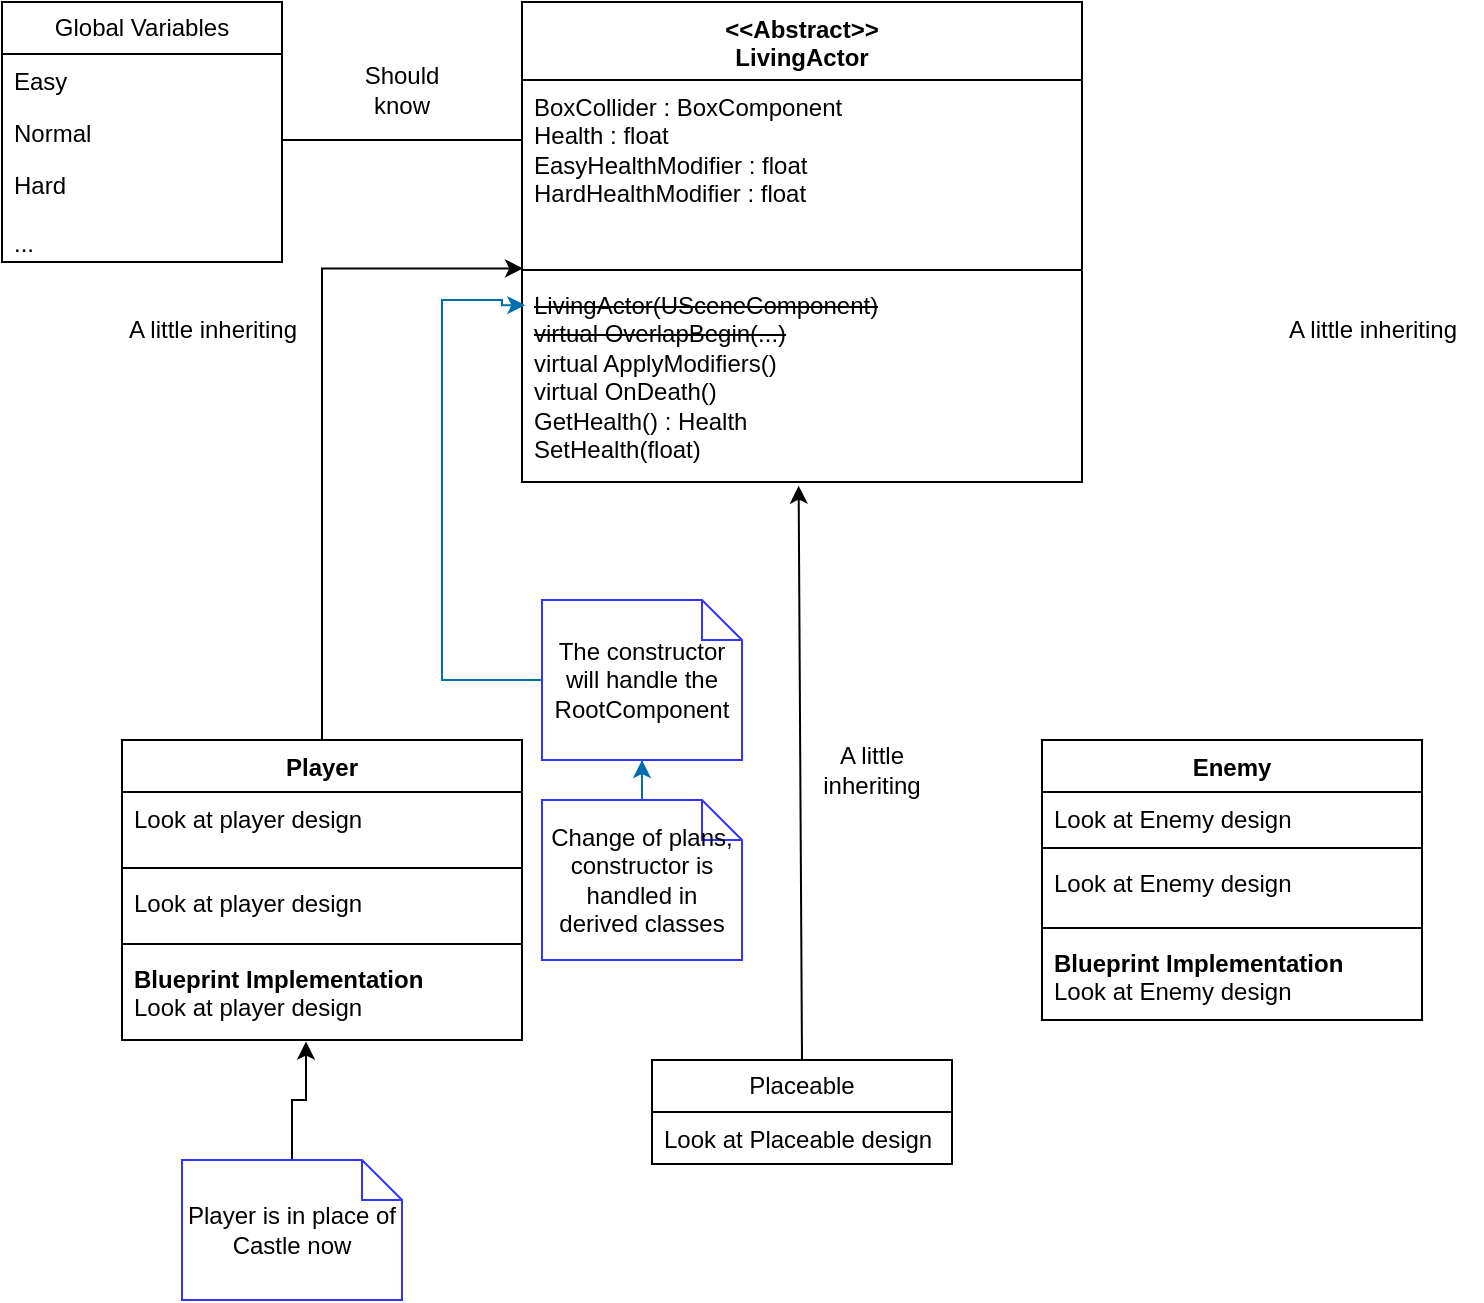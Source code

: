 <mxfile version="23.1.5" type="device">
  <diagram name="Page-1" id="EKH4ouBMmT7rw-T47lvT">
    <mxGraphModel dx="1185" dy="688" grid="1" gridSize="10" guides="1" tooltips="1" connect="1" arrows="1" fold="1" page="1" pageScale="1" pageWidth="850" pageHeight="1100" math="0" shadow="0">
      <root>
        <mxCell id="0" />
        <mxCell id="1" parent="0" />
        <mxCell id="DSmxuehfg6mSqZ2CfTV4-5" value="&amp;lt;&amp;lt;Abstract&amp;gt;&amp;gt;&lt;br&gt;LivingActor" style="swimlane;fontStyle=1;align=center;verticalAlign=top;childLayout=stackLayout;horizontal=1;startSize=39;horizontalStack=0;resizeParent=1;resizeParentMax=0;resizeLast=0;collapsible=1;marginBottom=0;whiteSpace=wrap;html=1;" parent="1" vertex="1">
          <mxGeometry x="280" y="21" width="280" height="240" as="geometry" />
        </mxCell>
        <mxCell id="DSmxuehfg6mSqZ2CfTV4-6" value="BoxCollider : BoxComponent&lt;br&gt;Health : float&lt;br&gt;EasyHealthModifier : float&lt;br&gt;HardHealthModifier : float" style="text;strokeColor=none;fillColor=none;align=left;verticalAlign=top;spacingLeft=4;spacingRight=4;overflow=hidden;rotatable=0;points=[[0,0.5],[1,0.5]];portConstraint=eastwest;whiteSpace=wrap;html=1;" parent="DSmxuehfg6mSqZ2CfTV4-5" vertex="1">
          <mxGeometry y="39" width="280" height="91" as="geometry" />
        </mxCell>
        <mxCell id="DSmxuehfg6mSqZ2CfTV4-7" value="" style="line;strokeWidth=1;fillColor=none;align=left;verticalAlign=middle;spacingTop=-1;spacingLeft=3;spacingRight=3;rotatable=0;labelPosition=right;points=[];portConstraint=eastwest;strokeColor=inherit;" parent="DSmxuehfg6mSqZ2CfTV4-5" vertex="1">
          <mxGeometry y="130" width="280" height="8" as="geometry" />
        </mxCell>
        <mxCell id="DSmxuehfg6mSqZ2CfTV4-8" value="&lt;strike&gt;LivingActor(USceneComponent)&lt;/strike&gt;&lt;br&gt;&lt;strike&gt;virtual OverlapBegin(...)&lt;/strike&gt;&lt;br&gt;virtual ApplyModifiers()&lt;br&gt;virtual OnDeath()&lt;br&gt;GetHealth() : Health&lt;br&gt;SetHealth(float)" style="text;strokeColor=none;fillColor=none;align=left;verticalAlign=top;spacingLeft=4;spacingRight=4;overflow=hidden;rotatable=0;points=[[0,0.5],[1,0.5]];portConstraint=eastwest;whiteSpace=wrap;html=1;" parent="DSmxuehfg6mSqZ2CfTV4-5" vertex="1">
          <mxGeometry y="138" width="280" height="102" as="geometry" />
        </mxCell>
        <mxCell id="DSmxuehfg6mSqZ2CfTV4-9" value="Player" style="swimlane;fontStyle=1;align=center;verticalAlign=top;childLayout=stackLayout;horizontal=1;startSize=26;horizontalStack=0;resizeParent=1;resizeParentMax=0;resizeLast=0;collapsible=1;marginBottom=0;whiteSpace=wrap;html=1;" parent="1" vertex="1">
          <mxGeometry x="80" y="390" width="200" height="150" as="geometry" />
        </mxCell>
        <mxCell id="DSmxuehfg6mSqZ2CfTV4-10" value="Look at player design" style="text;strokeColor=none;fillColor=none;align=left;verticalAlign=top;spacingLeft=4;spacingRight=4;overflow=hidden;rotatable=0;points=[[0,0.5],[1,0.5]];portConstraint=eastwest;whiteSpace=wrap;html=1;" parent="DSmxuehfg6mSqZ2CfTV4-9" vertex="1">
          <mxGeometry y="26" width="200" height="34" as="geometry" />
        </mxCell>
        <mxCell id="DSmxuehfg6mSqZ2CfTV4-11" value="" style="line;strokeWidth=1;fillColor=none;align=left;verticalAlign=middle;spacingTop=-1;spacingLeft=3;spacingRight=3;rotatable=0;labelPosition=right;points=[];portConstraint=eastwest;strokeColor=inherit;" parent="DSmxuehfg6mSqZ2CfTV4-9" vertex="1">
          <mxGeometry y="60" width="200" height="8" as="geometry" />
        </mxCell>
        <mxCell id="DSmxuehfg6mSqZ2CfTV4-12" value="Look at player design" style="text;strokeColor=none;fillColor=none;align=left;verticalAlign=top;spacingLeft=4;spacingRight=4;overflow=hidden;rotatable=0;points=[[0,0.5],[1,0.5]];portConstraint=eastwest;whiteSpace=wrap;html=1;" parent="DSmxuehfg6mSqZ2CfTV4-9" vertex="1">
          <mxGeometry y="68" width="200" height="30" as="geometry" />
        </mxCell>
        <mxCell id="DSmxuehfg6mSqZ2CfTV4-13" value="" style="line;strokeWidth=1;fillColor=none;align=left;verticalAlign=middle;spacingTop=-1;spacingLeft=3;spacingRight=3;rotatable=0;labelPosition=right;points=[];portConstraint=eastwest;strokeColor=inherit;" parent="DSmxuehfg6mSqZ2CfTV4-9" vertex="1">
          <mxGeometry y="98" width="200" height="8" as="geometry" />
        </mxCell>
        <mxCell id="DSmxuehfg6mSqZ2CfTV4-14" value="&lt;b&gt;Blueprint Implementation&lt;/b&gt;&lt;br&gt;Look at player design" style="text;strokeColor=none;fillColor=none;align=left;verticalAlign=top;spacingLeft=4;spacingRight=4;overflow=hidden;rotatable=0;points=[[0,0.5],[1,0.5]];portConstraint=eastwest;whiteSpace=wrap;html=1;" parent="DSmxuehfg6mSqZ2CfTV4-9" vertex="1">
          <mxGeometry y="106" width="200" height="44" as="geometry" />
        </mxCell>
        <mxCell id="DSmxuehfg6mSqZ2CfTV4-21" style="edgeStyle=orthogonalEdgeStyle;rounded=0;orthogonalLoop=1;jettySize=auto;html=1;entryX=0.002;entryY=0.399;entryDx=0;entryDy=0;entryPerimeter=0;" parent="1" source="DSmxuehfg6mSqZ2CfTV4-9" target="DSmxuehfg6mSqZ2CfTV4-7" edge="1">
          <mxGeometry relative="1" as="geometry" />
        </mxCell>
        <mxCell id="DSmxuehfg6mSqZ2CfTV4-28" style="edgeStyle=orthogonalEdgeStyle;rounded=0;orthogonalLoop=1;jettySize=auto;html=1;endArrow=block;endFill=1;strokeColor=#ffffff;" parent="1" target="DSmxuehfg6mSqZ2CfTV4-7" edge="1">
          <mxGeometry relative="1" as="geometry">
            <mxPoint x="650" y="390" as="sourcePoint" />
          </mxGeometry>
        </mxCell>
        <mxCell id="DSmxuehfg6mSqZ2CfTV4-30" value="A little inheriting" style="text;html=1;align=center;verticalAlign=middle;resizable=0;points=[];autosize=1;strokeColor=none;fillColor=none;" parent="1" vertex="1">
          <mxGeometry x="70" y="170" width="110" height="30" as="geometry" />
        </mxCell>
        <mxCell id="DSmxuehfg6mSqZ2CfTV4-31" value="A little inheriting" style="text;html=1;align=center;verticalAlign=middle;resizable=0;points=[];autosize=1;strokeColor=none;fillColor=none;" parent="1" vertex="1">
          <mxGeometry x="650" y="170" width="110" height="30" as="geometry" />
        </mxCell>
        <mxCell id="DSmxuehfg6mSqZ2CfTV4-32" value="" style="endArrow=none;html=1;rounded=0;" parent="1" edge="1">
          <mxGeometry width="50" height="50" relative="1" as="geometry">
            <mxPoint x="160" y="90" as="sourcePoint" />
            <mxPoint x="280" y="90" as="targetPoint" />
          </mxGeometry>
        </mxCell>
        <mxCell id="3FUEns-dPBj-UqEda8dc-1" value="Global Variables" style="swimlane;fontStyle=0;childLayout=stackLayout;horizontal=1;startSize=26;fillColor=none;horizontalStack=0;resizeParent=1;resizeParentMax=0;resizeLast=0;collapsible=1;marginBottom=0;whiteSpace=wrap;html=1;" parent="1" vertex="1">
          <mxGeometry x="20" y="21" width="140" height="130" as="geometry" />
        </mxCell>
        <mxCell id="3FUEns-dPBj-UqEda8dc-2" value="Easy&lt;br&gt;" style="text;strokeColor=none;fillColor=none;align=left;verticalAlign=top;spacingLeft=4;spacingRight=4;overflow=hidden;rotatable=0;points=[[0,0.5],[1,0.5]];portConstraint=eastwest;whiteSpace=wrap;html=1;" parent="3FUEns-dPBj-UqEda8dc-1" vertex="1">
          <mxGeometry y="26" width="140" height="26" as="geometry" />
        </mxCell>
        <mxCell id="3FUEns-dPBj-UqEda8dc-3" value="Normal&lt;span style=&quot;white-space: pre;&quot;&gt;&#x9;&lt;/span&gt;" style="text;strokeColor=none;fillColor=none;align=left;verticalAlign=top;spacingLeft=4;spacingRight=4;overflow=hidden;rotatable=0;points=[[0,0.5],[1,0.5]];portConstraint=eastwest;whiteSpace=wrap;html=1;" parent="3FUEns-dPBj-UqEda8dc-1" vertex="1">
          <mxGeometry y="52" width="140" height="26" as="geometry" />
        </mxCell>
        <mxCell id="3FUEns-dPBj-UqEda8dc-4" value="Hard&lt;br&gt;&lt;br&gt;..." style="text;strokeColor=none;fillColor=none;align=left;verticalAlign=top;spacingLeft=4;spacingRight=4;overflow=hidden;rotatable=0;points=[[0,0.5],[1,0.5]];portConstraint=eastwest;whiteSpace=wrap;html=1;" parent="3FUEns-dPBj-UqEda8dc-1" vertex="1">
          <mxGeometry y="78" width="140" height="52" as="geometry" />
        </mxCell>
        <mxCell id="3FUEns-dPBj-UqEda8dc-5" value="Should know" style="text;html=1;strokeColor=none;fillColor=none;align=center;verticalAlign=middle;whiteSpace=wrap;rounded=0;" parent="1" vertex="1">
          <mxGeometry x="190" y="50" width="60" height="30" as="geometry" />
        </mxCell>
        <mxCell id="0NiOdx1bSxAbVccs_nox-2" style="edgeStyle=orthogonalEdgeStyle;rounded=0;orthogonalLoop=1;jettySize=auto;html=1;entryX=0.006;entryY=0.133;entryDx=0;entryDy=0;entryPerimeter=0;exitX=0;exitY=0.5;exitDx=0;exitDy=0;exitPerimeter=0;fillColor=#1ba1e2;strokeColor=#006EAF;" parent="1" source="0NiOdx1bSxAbVccs_nox-3" target="DSmxuehfg6mSqZ2CfTV4-8" edge="1">
          <mxGeometry relative="1" as="geometry">
            <mxPoint x="270" y="360" as="sourcePoint" />
            <Array as="points">
              <mxPoint x="240" y="360" />
              <mxPoint x="240" y="170" />
              <mxPoint x="270" y="170" />
              <mxPoint x="270" y="173" />
            </Array>
          </mxGeometry>
        </mxCell>
        <mxCell id="0NiOdx1bSxAbVccs_nox-3" value="The constructor will handle the RootComponent" style="shape=note;size=20;whiteSpace=wrap;html=1;strokeColor=#3333FF;" parent="1" vertex="1">
          <mxGeometry x="290" y="320" width="100" height="80" as="geometry" />
        </mxCell>
        <mxCell id="0NiOdx1bSxAbVccs_nox-5" value="Enemy" style="swimlane;fontStyle=1;align=center;verticalAlign=top;childLayout=stackLayout;horizontal=1;startSize=26;horizontalStack=0;resizeParent=1;resizeParentMax=0;resizeLast=0;collapsible=1;marginBottom=0;whiteSpace=wrap;html=1;" parent="1" vertex="1">
          <mxGeometry x="540" y="390" width="190" height="140" as="geometry" />
        </mxCell>
        <mxCell id="0NiOdx1bSxAbVccs_nox-6" value="Look at Enemy design" style="text;strokeColor=none;fillColor=none;align=left;verticalAlign=top;spacingLeft=4;spacingRight=4;overflow=hidden;rotatable=0;points=[[0,0.5],[1,0.5]];portConstraint=eastwest;whiteSpace=wrap;html=1;" parent="0NiOdx1bSxAbVccs_nox-5" vertex="1">
          <mxGeometry y="26" width="190" height="24" as="geometry" />
        </mxCell>
        <mxCell id="0NiOdx1bSxAbVccs_nox-7" value="" style="line;strokeWidth=1;fillColor=none;align=left;verticalAlign=middle;spacingTop=-1;spacingLeft=3;spacingRight=3;rotatable=0;labelPosition=right;points=[];portConstraint=eastwest;strokeColor=inherit;" parent="0NiOdx1bSxAbVccs_nox-5" vertex="1">
          <mxGeometry y="50" width="190" height="8" as="geometry" />
        </mxCell>
        <mxCell id="0NiOdx1bSxAbVccs_nox-8" value="Look at Enemy design" style="text;strokeColor=none;fillColor=none;align=left;verticalAlign=top;spacingLeft=4;spacingRight=4;overflow=hidden;rotatable=0;points=[[0,0.5],[1,0.5]];portConstraint=eastwest;whiteSpace=wrap;html=1;" parent="0NiOdx1bSxAbVccs_nox-5" vertex="1">
          <mxGeometry y="58" width="190" height="32" as="geometry" />
        </mxCell>
        <mxCell id="0NiOdx1bSxAbVccs_nox-9" value="" style="line;strokeWidth=1;fillColor=none;align=left;verticalAlign=middle;spacingTop=-1;spacingLeft=3;spacingRight=3;rotatable=0;labelPosition=right;points=[];portConstraint=eastwest;strokeColor=inherit;" parent="0NiOdx1bSxAbVccs_nox-5" vertex="1">
          <mxGeometry y="90" width="190" height="8" as="geometry" />
        </mxCell>
        <mxCell id="0NiOdx1bSxAbVccs_nox-10" value="&lt;b&gt;Blueprint Implementation&lt;/b&gt;&lt;br&gt;Look at Enemy design" style="text;strokeColor=none;fillColor=none;align=left;verticalAlign=top;spacingLeft=4;spacingRight=4;overflow=hidden;rotatable=0;points=[[0,0.5],[1,0.5]];portConstraint=eastwest;whiteSpace=wrap;html=1;" parent="0NiOdx1bSxAbVccs_nox-5" vertex="1">
          <mxGeometry y="98" width="190" height="42" as="geometry" />
        </mxCell>
        <mxCell id="bIGJUcOt6Nt_02Kn3jwI-12" value="" style="edgeStyle=orthogonalEdgeStyle;rounded=0;orthogonalLoop=1;jettySize=auto;html=1;fillColor=#1ba1e2;strokeColor=#006EAF;" parent="1" source="bIGJUcOt6Nt_02Kn3jwI-10" target="0NiOdx1bSxAbVccs_nox-3" edge="1">
          <mxGeometry relative="1" as="geometry" />
        </mxCell>
        <mxCell id="bIGJUcOt6Nt_02Kn3jwI-10" value="Change of plans, constructor is handled in derived classes" style="shape=note;size=20;whiteSpace=wrap;html=1;strokeColor=#3333FF;" parent="1" vertex="1">
          <mxGeometry x="290" y="420" width="100" height="80" as="geometry" />
        </mxCell>
        <mxCell id="kfhoVM4M7yKdYirzPhuy-6" value="" style="edgeStyle=orthogonalEdgeStyle;rounded=0;orthogonalLoop=1;jettySize=auto;html=1;entryX=0.46;entryY=1.018;entryDx=0;entryDy=0;entryPerimeter=0;" parent="1" source="kfhoVM4M7yKdYirzPhuy-5" target="DSmxuehfg6mSqZ2CfTV4-14" edge="1">
          <mxGeometry relative="1" as="geometry">
            <mxPoint x="230" y="745" as="targetPoint" />
          </mxGeometry>
        </mxCell>
        <mxCell id="kfhoVM4M7yKdYirzPhuy-5" value="Player is in place of Castle now" style="shape=note;size=20;whiteSpace=wrap;html=1;strokeColor=#3333FF;" parent="1" vertex="1">
          <mxGeometry x="110" y="600" width="110" height="70" as="geometry" />
        </mxCell>
        <mxCell id="3G0GzXYk7pX5E3kYr_-U-1" value="" style="endArrow=classic;html=1;rounded=0;entryX=0.494;entryY=1.018;entryDx=0;entryDy=0;entryPerimeter=0;" edge="1" parent="1" target="DSmxuehfg6mSqZ2CfTV4-8">
          <mxGeometry width="50" height="50" relative="1" as="geometry">
            <mxPoint x="420" y="550" as="sourcePoint" />
            <mxPoint x="510" y="370" as="targetPoint" />
          </mxGeometry>
        </mxCell>
        <mxCell id="3G0GzXYk7pX5E3kYr_-U-2" value="Placeable" style="swimlane;fontStyle=0;childLayout=stackLayout;horizontal=1;startSize=26;fillColor=none;horizontalStack=0;resizeParent=1;resizeParentMax=0;resizeLast=0;collapsible=1;marginBottom=0;whiteSpace=wrap;html=1;" vertex="1" parent="1">
          <mxGeometry x="345" y="550" width="150" height="52" as="geometry" />
        </mxCell>
        <mxCell id="3G0GzXYk7pX5E3kYr_-U-3" value="Look at Placeable design" style="text;strokeColor=none;fillColor=none;align=left;verticalAlign=top;spacingLeft=4;spacingRight=4;overflow=hidden;rotatable=0;points=[[0,0.5],[1,0.5]];portConstraint=eastwest;whiteSpace=wrap;html=1;" vertex="1" parent="3G0GzXYk7pX5E3kYr_-U-2">
          <mxGeometry y="26" width="150" height="26" as="geometry" />
        </mxCell>
        <mxCell id="3G0GzXYk7pX5E3kYr_-U-8" value="A little inheriting" style="text;html=1;align=center;verticalAlign=middle;whiteSpace=wrap;rounded=0;" vertex="1" parent="1">
          <mxGeometry x="425" y="390" width="60" height="30" as="geometry" />
        </mxCell>
      </root>
    </mxGraphModel>
  </diagram>
</mxfile>
